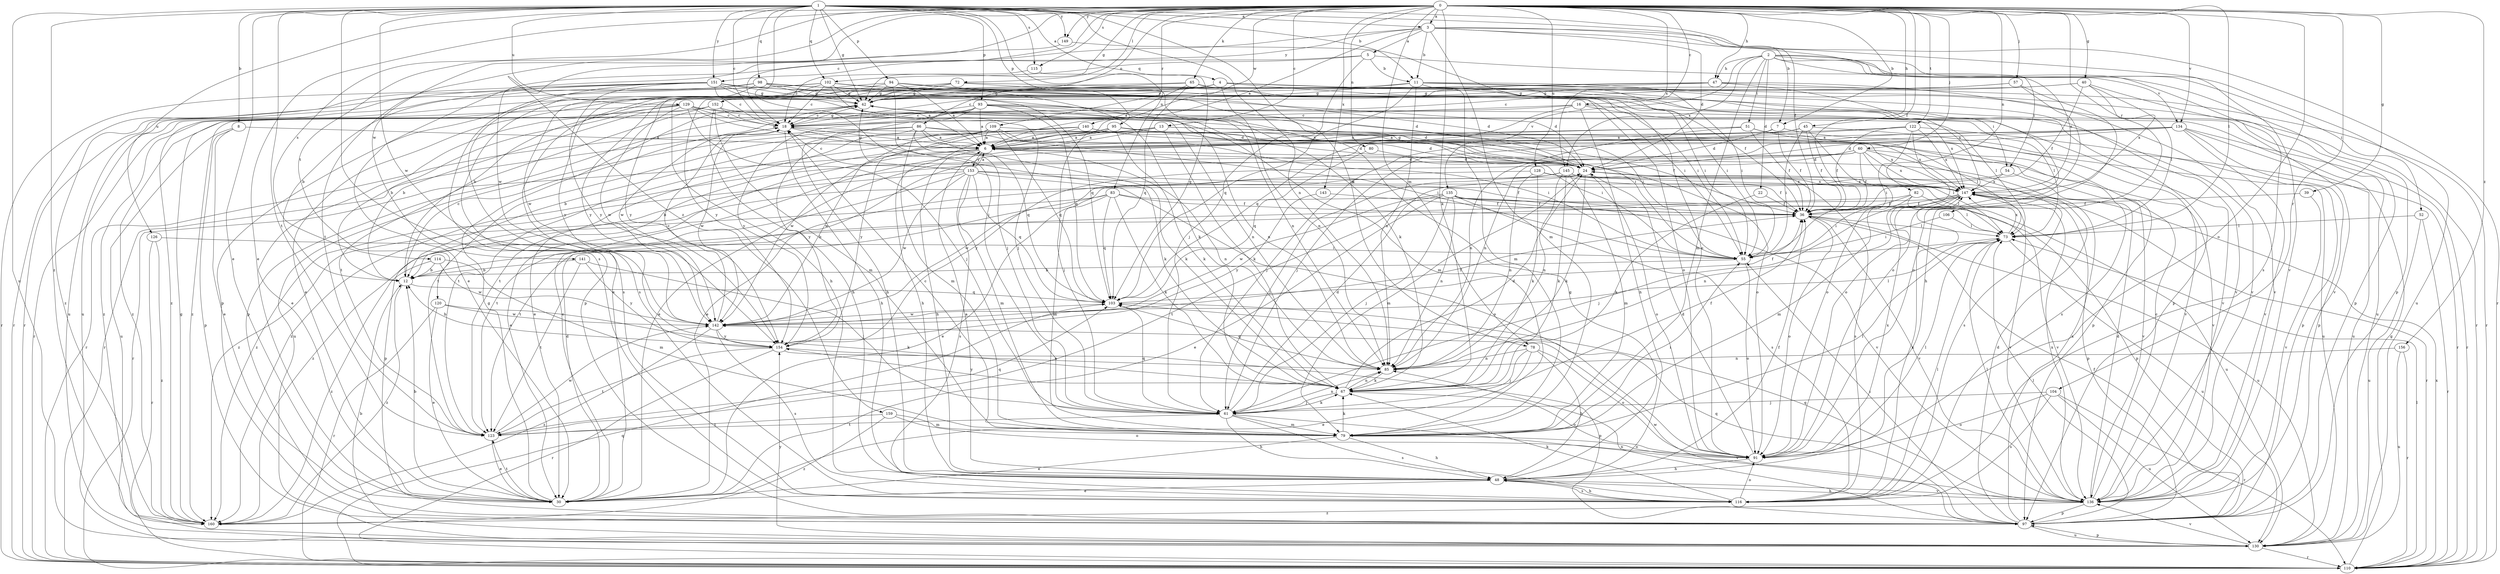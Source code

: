 strict digraph  {
0;
1;
2;
3;
4;
5;
6;
7;
8;
11;
12;
13;
16;
18;
22;
24;
30;
36;
39;
40;
42;
45;
47;
48;
51;
52;
54;
55;
57;
60;
61;
65;
67;
72;
73;
78;
79;
80;
82;
83;
85;
86;
91;
93;
94;
95;
97;
98;
102;
103;
104;
106;
109;
110;
114;
115;
116;
120;
122;
123;
126;
128;
129;
130;
134;
135;
136;
140;
141;
142;
143;
145;
147;
149;
151;
152;
153;
154;
156;
159;
160;
0 -> 3  [label=a];
0 -> 7  [label=b];
0 -> 13  [label=c];
0 -> 16  [label=c];
0 -> 18  [label=c];
0 -> 30  [label=e];
0 -> 36  [label=f];
0 -> 39  [label=g];
0 -> 40  [label=g];
0 -> 42  [label=g];
0 -> 45  [label=h];
0 -> 47  [label=h];
0 -> 57  [label=j];
0 -> 60  [label=j];
0 -> 65  [label=k];
0 -> 67  [label=k];
0 -> 72  [label=l];
0 -> 73  [label=l];
0 -> 78  [label=m];
0 -> 80  [label=n];
0 -> 82  [label=n];
0 -> 86  [label=o];
0 -> 91  [label=o];
0 -> 104  [label=r];
0 -> 106  [label=r];
0 -> 109  [label=r];
0 -> 114  [label=s];
0 -> 115  [label=s];
0 -> 120  [label=t];
0 -> 122  [label=t];
0 -> 126  [label=u];
0 -> 128  [label=u];
0 -> 134  [label=v];
0 -> 140  [label=w];
0 -> 141  [label=w];
0 -> 143  [label=x];
0 -> 145  [label=x];
0 -> 149  [label=y];
0 -> 156  [label=z];
0 -> 159  [label=z];
1 -> 3  [label=a];
1 -> 4  [label=a];
1 -> 7  [label=b];
1 -> 8  [label=b];
1 -> 11  [label=b];
1 -> 18  [label=c];
1 -> 30  [label=e];
1 -> 36  [label=f];
1 -> 42  [label=g];
1 -> 61  [label=j];
1 -> 78  [label=m];
1 -> 83  [label=n];
1 -> 85  [label=n];
1 -> 93  [label=p];
1 -> 94  [label=p];
1 -> 95  [label=p];
1 -> 98  [label=q];
1 -> 102  [label=q];
1 -> 115  [label=s];
1 -> 116  [label=s];
1 -> 123  [label=t];
1 -> 129  [label=u];
1 -> 130  [label=u];
1 -> 142  [label=w];
1 -> 149  [label=y];
1 -> 151  [label=y];
1 -> 160  [label=z];
2 -> 22  [label=d];
2 -> 47  [label=h];
2 -> 51  [label=i];
2 -> 52  [label=i];
2 -> 54  [label=i];
2 -> 79  [label=m];
2 -> 97  [label=p];
2 -> 130  [label=u];
2 -> 134  [label=v];
2 -> 135  [label=v];
2 -> 145  [label=x];
3 -> 5  [label=a];
3 -> 6  [label=a];
3 -> 11  [label=b];
3 -> 24  [label=d];
3 -> 79  [label=m];
3 -> 110  [label=r];
3 -> 116  [label=s];
3 -> 136  [label=v];
3 -> 142  [label=w];
3 -> 151  [label=y];
4 -> 30  [label=e];
4 -> 48  [label=h];
4 -> 54  [label=i];
4 -> 55  [label=i];
4 -> 85  [label=n];
4 -> 130  [label=u];
4 -> 136  [label=v];
4 -> 147  [label=x];
4 -> 152  [label=y];
5 -> 11  [label=b];
5 -> 30  [label=e];
5 -> 61  [label=j];
5 -> 102  [label=q];
5 -> 147  [label=x];
6 -> 24  [label=d];
6 -> 30  [label=e];
6 -> 48  [label=h];
6 -> 85  [label=n];
6 -> 110  [label=r];
6 -> 153  [label=y];
7 -> 6  [label=a];
7 -> 24  [label=d];
7 -> 36  [label=f];
7 -> 136  [label=v];
8 -> 6  [label=a];
8 -> 30  [label=e];
8 -> 97  [label=p];
8 -> 130  [label=u];
11 -> 42  [label=g];
11 -> 55  [label=i];
11 -> 79  [label=m];
11 -> 85  [label=n];
11 -> 103  [label=q];
11 -> 110  [label=r];
11 -> 130  [label=u];
11 -> 160  [label=z];
12 -> 18  [label=c];
12 -> 103  [label=q];
12 -> 160  [label=z];
13 -> 6  [label=a];
13 -> 30  [label=e];
13 -> 67  [label=k];
13 -> 73  [label=l];
13 -> 123  [label=t];
13 -> 147  [label=x];
16 -> 18  [label=c];
16 -> 48  [label=h];
16 -> 73  [label=l];
16 -> 103  [label=q];
16 -> 147  [label=x];
16 -> 160  [label=z];
18 -> 6  [label=a];
18 -> 42  [label=g];
18 -> 48  [label=h];
18 -> 67  [label=k];
18 -> 110  [label=r];
18 -> 142  [label=w];
22 -> 36  [label=f];
22 -> 67  [label=k];
24 -> 42  [label=g];
24 -> 67  [label=k];
24 -> 79  [label=m];
24 -> 91  [label=o];
24 -> 147  [label=x];
30 -> 12  [label=b];
30 -> 24  [label=d];
30 -> 42  [label=g];
30 -> 123  [label=t];
36 -> 73  [label=l];
36 -> 91  [label=o];
36 -> 130  [label=u];
36 -> 136  [label=v];
39 -> 36  [label=f];
39 -> 136  [label=v];
40 -> 18  [label=c];
40 -> 36  [label=f];
40 -> 42  [label=g];
40 -> 73  [label=l];
40 -> 97  [label=p];
40 -> 147  [label=x];
42 -> 18  [label=c];
42 -> 79  [label=m];
42 -> 142  [label=w];
45 -> 6  [label=a];
45 -> 36  [label=f];
45 -> 55  [label=i];
45 -> 61  [label=j];
45 -> 91  [label=o];
45 -> 110  [label=r];
47 -> 18  [label=c];
47 -> 42  [label=g];
47 -> 91  [label=o];
47 -> 110  [label=r];
47 -> 136  [label=v];
47 -> 154  [label=y];
48 -> 6  [label=a];
48 -> 30  [label=e];
48 -> 36  [label=f];
48 -> 42  [label=g];
48 -> 116  [label=s];
48 -> 136  [label=v];
51 -> 6  [label=a];
51 -> 30  [label=e];
51 -> 36  [label=f];
51 -> 85  [label=n];
51 -> 116  [label=s];
51 -> 130  [label=u];
52 -> 73  [label=l];
52 -> 110  [label=r];
52 -> 130  [label=u];
54 -> 136  [label=v];
54 -> 147  [label=x];
54 -> 160  [label=z];
55 -> 12  [label=b];
55 -> 91  [label=o];
57 -> 12  [label=b];
57 -> 42  [label=g];
57 -> 48  [label=h];
57 -> 91  [label=o];
60 -> 12  [label=b];
60 -> 24  [label=d];
60 -> 36  [label=f];
60 -> 73  [label=l];
60 -> 116  [label=s];
60 -> 136  [label=v];
60 -> 147  [label=x];
60 -> 154  [label=y];
60 -> 160  [label=z];
61 -> 24  [label=d];
61 -> 48  [label=h];
61 -> 67  [label=k];
61 -> 79  [label=m];
61 -> 85  [label=n];
61 -> 103  [label=q];
61 -> 116  [label=s];
61 -> 123  [label=t];
61 -> 136  [label=v];
65 -> 6  [label=a];
65 -> 42  [label=g];
65 -> 55  [label=i];
65 -> 97  [label=p];
65 -> 103  [label=q];
65 -> 154  [label=y];
67 -> 24  [label=d];
67 -> 36  [label=f];
67 -> 61  [label=j];
67 -> 85  [label=n];
67 -> 91  [label=o];
67 -> 154  [label=y];
72 -> 30  [label=e];
72 -> 42  [label=g];
72 -> 67  [label=k];
72 -> 136  [label=v];
72 -> 154  [label=y];
73 -> 55  [label=i];
73 -> 130  [label=u];
73 -> 147  [label=x];
78 -> 30  [label=e];
78 -> 48  [label=h];
78 -> 61  [label=j];
78 -> 85  [label=n];
78 -> 91  [label=o];
79 -> 18  [label=c];
79 -> 30  [label=e];
79 -> 48  [label=h];
79 -> 55  [label=i];
79 -> 67  [label=k];
79 -> 73  [label=l];
79 -> 91  [label=o];
80 -> 24  [label=d];
80 -> 103  [label=q];
82 -> 12  [label=b];
82 -> 36  [label=f];
82 -> 73  [label=l];
82 -> 79  [label=m];
82 -> 136  [label=v];
83 -> 36  [label=f];
83 -> 67  [label=k];
83 -> 79  [label=m];
83 -> 97  [label=p];
83 -> 103  [label=q];
83 -> 123  [label=t];
83 -> 136  [label=v];
85 -> 67  [label=k];
85 -> 103  [label=q];
86 -> 6  [label=a];
86 -> 55  [label=i];
86 -> 67  [label=k];
86 -> 79  [label=m];
86 -> 97  [label=p];
86 -> 103  [label=q];
86 -> 110  [label=r];
86 -> 130  [label=u];
86 -> 154  [label=y];
91 -> 24  [label=d];
91 -> 48  [label=h];
91 -> 73  [label=l];
91 -> 147  [label=x];
93 -> 6  [label=a];
93 -> 18  [label=c];
93 -> 24  [label=d];
93 -> 48  [label=h];
93 -> 55  [label=i];
93 -> 85  [label=n];
93 -> 97  [label=p];
93 -> 103  [label=q];
93 -> 136  [label=v];
93 -> 154  [label=y];
93 -> 160  [label=z];
94 -> 6  [label=a];
94 -> 24  [label=d];
94 -> 42  [label=g];
94 -> 61  [label=j];
94 -> 67  [label=k];
94 -> 97  [label=p];
94 -> 154  [label=y];
95 -> 6  [label=a];
95 -> 24  [label=d];
95 -> 36  [label=f];
95 -> 48  [label=h];
95 -> 61  [label=j];
95 -> 67  [label=k];
95 -> 142  [label=w];
97 -> 6  [label=a];
97 -> 24  [label=d];
97 -> 36  [label=f];
97 -> 55  [label=i];
97 -> 73  [label=l];
97 -> 85  [label=n];
97 -> 103  [label=q];
97 -> 130  [label=u];
97 -> 142  [label=w];
98 -> 24  [label=d];
98 -> 42  [label=g];
98 -> 55  [label=i];
98 -> 97  [label=p];
98 -> 103  [label=q];
98 -> 110  [label=r];
98 -> 116  [label=s];
102 -> 6  [label=a];
102 -> 18  [label=c];
102 -> 36  [label=f];
102 -> 42  [label=g];
102 -> 91  [label=o];
102 -> 110  [label=r];
102 -> 130  [label=u];
102 -> 136  [label=v];
102 -> 142  [label=w];
103 -> 36  [label=f];
103 -> 142  [label=w];
104 -> 61  [label=j];
104 -> 91  [label=o];
104 -> 110  [label=r];
104 -> 116  [label=s];
104 -> 130  [label=u];
106 -> 55  [label=i];
106 -> 73  [label=l];
109 -> 6  [label=a];
109 -> 24  [label=d];
109 -> 30  [label=e];
109 -> 55  [label=i];
109 -> 103  [label=q];
109 -> 123  [label=t];
109 -> 142  [label=w];
109 -> 147  [label=x];
109 -> 154  [label=y];
110 -> 42  [label=g];
110 -> 73  [label=l];
110 -> 103  [label=q];
110 -> 147  [label=x];
114 -> 12  [label=b];
114 -> 79  [label=m];
114 -> 142  [label=w];
114 -> 160  [label=z];
115 -> 18  [label=c];
115 -> 103  [label=q];
116 -> 48  [label=h];
116 -> 67  [label=k];
116 -> 73  [label=l];
116 -> 91  [label=o];
116 -> 147  [label=x];
120 -> 30  [label=e];
120 -> 67  [label=k];
120 -> 110  [label=r];
120 -> 142  [label=w];
122 -> 6  [label=a];
122 -> 36  [label=f];
122 -> 55  [label=i];
122 -> 61  [label=j];
122 -> 91  [label=o];
122 -> 97  [label=p];
122 -> 147  [label=x];
123 -> 30  [label=e];
123 -> 103  [label=q];
123 -> 142  [label=w];
126 -> 55  [label=i];
126 -> 110  [label=r];
126 -> 160  [label=z];
128 -> 67  [label=k];
128 -> 73  [label=l];
128 -> 85  [label=n];
128 -> 142  [label=w];
128 -> 147  [label=x];
129 -> 6  [label=a];
129 -> 12  [label=b];
129 -> 18  [label=c];
129 -> 30  [label=e];
129 -> 61  [label=j];
129 -> 73  [label=l];
129 -> 85  [label=n];
129 -> 110  [label=r];
129 -> 142  [label=w];
130 -> 12  [label=b];
130 -> 97  [label=p];
130 -> 110  [label=r];
130 -> 136  [label=v];
130 -> 154  [label=y];
134 -> 6  [label=a];
134 -> 24  [label=d];
134 -> 30  [label=e];
134 -> 85  [label=n];
134 -> 97  [label=p];
134 -> 110  [label=r];
134 -> 130  [label=u];
134 -> 136  [label=v];
135 -> 30  [label=e];
135 -> 36  [label=f];
135 -> 61  [label=j];
135 -> 85  [label=n];
135 -> 97  [label=p];
135 -> 116  [label=s];
135 -> 123  [label=t];
135 -> 130  [label=u];
135 -> 142  [label=w];
136 -> 18  [label=c];
136 -> 24  [label=d];
136 -> 48  [label=h];
136 -> 73  [label=l];
136 -> 97  [label=p];
136 -> 103  [label=q];
136 -> 147  [label=x];
136 -> 160  [label=z];
140 -> 6  [label=a];
140 -> 12  [label=b];
140 -> 55  [label=i];
140 -> 91  [label=o];
140 -> 123  [label=t];
141 -> 12  [label=b];
141 -> 61  [label=j];
141 -> 123  [label=t];
141 -> 154  [label=y];
142 -> 18  [label=c];
142 -> 36  [label=f];
142 -> 73  [label=l];
142 -> 116  [label=s];
142 -> 154  [label=y];
142 -> 160  [label=z];
143 -> 36  [label=f];
143 -> 154  [label=y];
145 -> 30  [label=e];
145 -> 36  [label=f];
145 -> 61  [label=j];
145 -> 67  [label=k];
145 -> 79  [label=m];
145 -> 85  [label=n];
145 -> 116  [label=s];
145 -> 147  [label=x];
147 -> 36  [label=f];
147 -> 55  [label=i];
147 -> 61  [label=j];
147 -> 85  [label=n];
147 -> 97  [label=p];
147 -> 110  [label=r];
147 -> 136  [label=v];
147 -> 160  [label=z];
149 -> 91  [label=o];
149 -> 123  [label=t];
151 -> 12  [label=b];
151 -> 18  [label=c];
151 -> 24  [label=d];
151 -> 42  [label=g];
151 -> 55  [label=i];
151 -> 61  [label=j];
151 -> 85  [label=n];
151 -> 110  [label=r];
151 -> 116  [label=s];
151 -> 154  [label=y];
151 -> 160  [label=z];
152 -> 12  [label=b];
152 -> 18  [label=c];
152 -> 24  [label=d];
152 -> 48  [label=h];
152 -> 55  [label=i];
152 -> 79  [label=m];
152 -> 123  [label=t];
152 -> 160  [label=z];
153 -> 6  [label=a];
153 -> 18  [label=c];
153 -> 36  [label=f];
153 -> 42  [label=g];
153 -> 79  [label=m];
153 -> 91  [label=o];
153 -> 103  [label=q];
153 -> 116  [label=s];
153 -> 123  [label=t];
153 -> 142  [label=w];
153 -> 147  [label=x];
153 -> 160  [label=z];
154 -> 12  [label=b];
154 -> 85  [label=n];
154 -> 97  [label=p];
154 -> 110  [label=r];
154 -> 123  [label=t];
156 -> 85  [label=n];
156 -> 110  [label=r];
156 -> 130  [label=u];
159 -> 79  [label=m];
159 -> 91  [label=o];
159 -> 123  [label=t];
159 -> 160  [label=z];
160 -> 42  [label=g];
}
